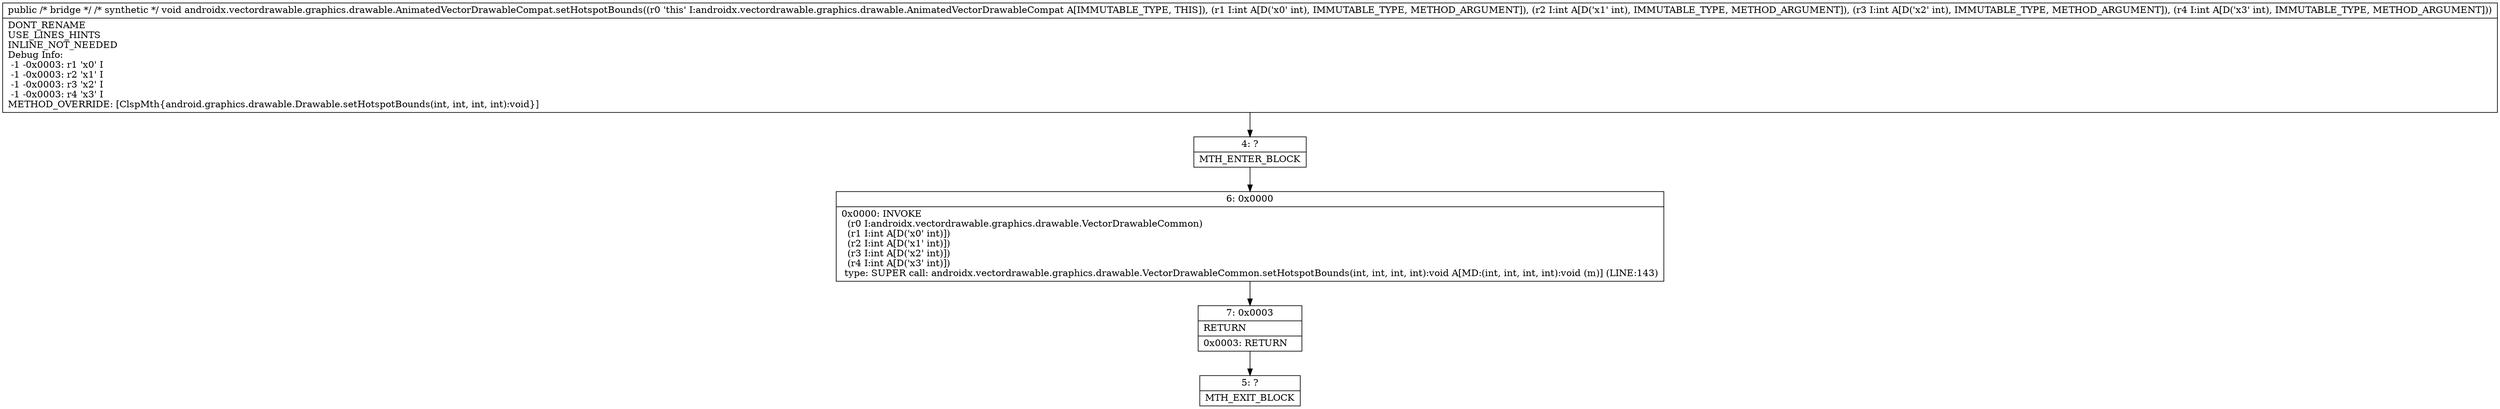 digraph "CFG forandroidx.vectordrawable.graphics.drawable.AnimatedVectorDrawableCompat.setHotspotBounds(IIII)V" {
Node_4 [shape=record,label="{4\:\ ?|MTH_ENTER_BLOCK\l}"];
Node_6 [shape=record,label="{6\:\ 0x0000|0x0000: INVOKE  \l  (r0 I:androidx.vectordrawable.graphics.drawable.VectorDrawableCommon)\l  (r1 I:int A[D('x0' int)])\l  (r2 I:int A[D('x1' int)])\l  (r3 I:int A[D('x2' int)])\l  (r4 I:int A[D('x3' int)])\l type: SUPER call: androidx.vectordrawable.graphics.drawable.VectorDrawableCommon.setHotspotBounds(int, int, int, int):void A[MD:(int, int, int, int):void (m)] (LINE:143)\l}"];
Node_7 [shape=record,label="{7\:\ 0x0003|RETURN\l|0x0003: RETURN   \l}"];
Node_5 [shape=record,label="{5\:\ ?|MTH_EXIT_BLOCK\l}"];
MethodNode[shape=record,label="{public \/* bridge *\/ \/* synthetic *\/ void androidx.vectordrawable.graphics.drawable.AnimatedVectorDrawableCompat.setHotspotBounds((r0 'this' I:androidx.vectordrawable.graphics.drawable.AnimatedVectorDrawableCompat A[IMMUTABLE_TYPE, THIS]), (r1 I:int A[D('x0' int), IMMUTABLE_TYPE, METHOD_ARGUMENT]), (r2 I:int A[D('x1' int), IMMUTABLE_TYPE, METHOD_ARGUMENT]), (r3 I:int A[D('x2' int), IMMUTABLE_TYPE, METHOD_ARGUMENT]), (r4 I:int A[D('x3' int), IMMUTABLE_TYPE, METHOD_ARGUMENT]))  | DONT_RENAME\lUSE_LINES_HINTS\lINLINE_NOT_NEEDED\lDebug Info:\l  \-1 \-0x0003: r1 'x0' I\l  \-1 \-0x0003: r2 'x1' I\l  \-1 \-0x0003: r3 'x2' I\l  \-1 \-0x0003: r4 'x3' I\lMETHOD_OVERRIDE: [ClspMth\{android.graphics.drawable.Drawable.setHotspotBounds(int, int, int, int):void\}]\l}"];
MethodNode -> Node_4;Node_4 -> Node_6;
Node_6 -> Node_7;
Node_7 -> Node_5;
}

